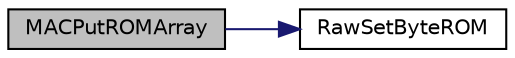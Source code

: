 digraph "MACPutROMArray"
{
  edge [fontname="Helvetica",fontsize="10",labelfontname="Helvetica",labelfontsize="10"];
  node [fontname="Helvetica",fontsize="10",shape=record];
  rankdir="LR";
  Node1 [label="MACPutROMArray",height=0.2,width=0.4,color="black", fillcolor="grey75", style="filled", fontcolor="black"];
  Node1 -> Node2 [color="midnightblue",fontsize="10",style="solid"];
  Node2 [label="RawSetByteROM",height=0.2,width=0.4,color="black", fillcolor="white", style="filled",URL="$_w_f_raw_8h.html#ae637669ad0062075a7f292f438c3ff72"];
}
